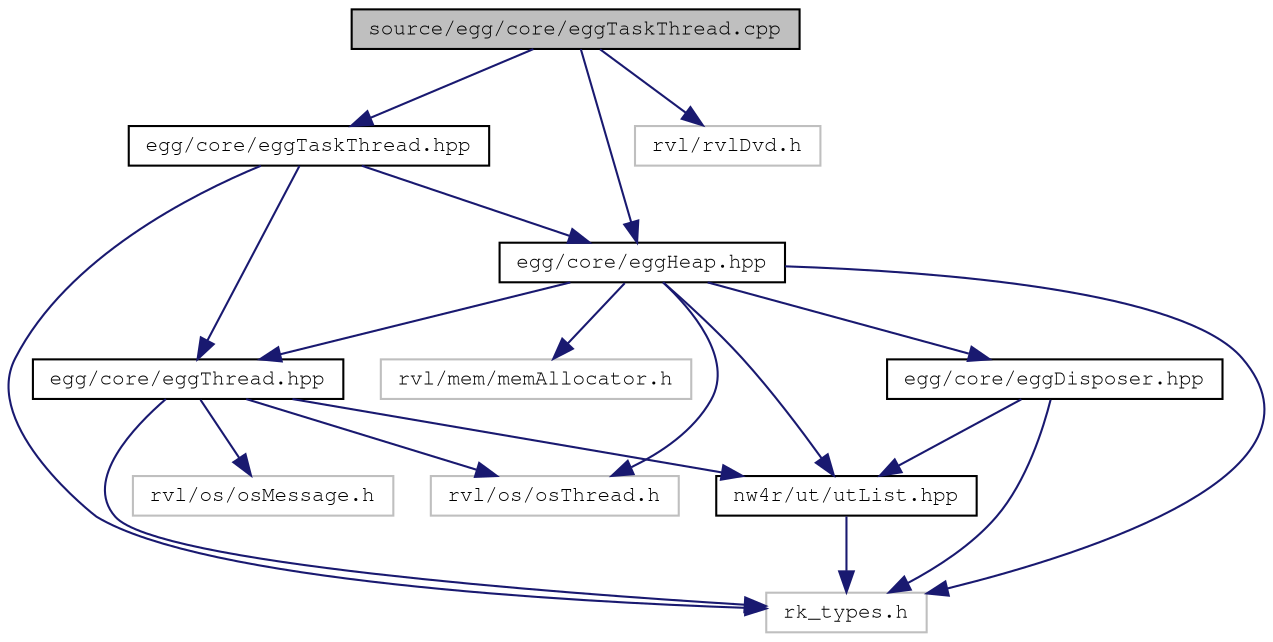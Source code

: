 digraph "source/egg/core/eggTaskThread.cpp"
{
 // LATEX_PDF_SIZE
  edge [fontname="FreeMono",fontsize="10",labelfontname="FreeMono",labelfontsize="10"];
  node [fontname="FreeMono",fontsize="10",shape=record];
  Node1 [label="source/egg/core/eggTaskThread.cpp",height=0.2,width=0.4,color="black", fillcolor="grey75", style="filled", fontcolor="black",tooltip="TODO."];
  Node1 -> Node2 [color="midnightblue",fontsize="10",style="solid",fontname="FreeMono"];
  Node2 [label="egg/core/eggHeap.hpp",height=0.2,width=0.4,color="black", fillcolor="white", style="filled",URL="$egg_heap_8hpp.html",tooltip="Base Heap class."];
  Node2 -> Node3 [color="midnightblue",fontsize="10",style="solid",fontname="FreeMono"];
  Node3 [label="egg/core/eggDisposer.hpp",height=0.2,width=0.4,color="black", fillcolor="white", style="filled",URL="$egg_disposer_8hpp.html",tooltip="Headers for EGG::Disposer."];
  Node3 -> Node4 [color="midnightblue",fontsize="10",style="solid",fontname="FreeMono"];
  Node4 [label="nw4r/ut/utList.hpp",height=0.2,width=0.4,color="black", fillcolor="white", style="filled",URL="$ut_list_8hpp_source.html",tooltip=" "];
  Node4 -> Node5 [color="midnightblue",fontsize="10",style="solid",fontname="FreeMono"];
  Node5 [label="rk_types.h",height=0.2,width=0.4,color="grey75", fillcolor="white", style="filled",tooltip=" "];
  Node3 -> Node5 [color="midnightblue",fontsize="10",style="solid",fontname="FreeMono"];
  Node2 -> Node4 [color="midnightblue",fontsize="10",style="solid",fontname="FreeMono"];
  Node2 -> Node5 [color="midnightblue",fontsize="10",style="solid",fontname="FreeMono"];
  Node2 -> Node6 [color="midnightblue",fontsize="10",style="solid",fontname="FreeMono"];
  Node6 [label="rvl/os/osThread.h",height=0.2,width=0.4,color="grey75", fillcolor="white", style="filled",tooltip=" "];
  Node2 -> Node7 [color="midnightblue",fontsize="10",style="solid",fontname="FreeMono"];
  Node7 [label="egg/core/eggThread.hpp",height=0.2,width=0.4,color="black", fillcolor="white", style="filled",URL="$egg_thread_8hpp.html",tooltip="Thread class for extending."];
  Node7 -> Node4 [color="midnightblue",fontsize="10",style="solid",fontname="FreeMono"];
  Node7 -> Node5 [color="midnightblue",fontsize="10",style="solid",fontname="FreeMono"];
  Node7 -> Node8 [color="midnightblue",fontsize="10",style="solid",fontname="FreeMono"];
  Node8 [label="rvl/os/osMessage.h",height=0.2,width=0.4,color="grey75", fillcolor="white", style="filled",tooltip=" "];
  Node7 -> Node6 [color="midnightblue",fontsize="10",style="solid",fontname="FreeMono"];
  Node2 -> Node9 [color="midnightblue",fontsize="10",style="solid",fontname="FreeMono"];
  Node9 [label="rvl/mem/memAllocator.h",height=0.2,width=0.4,color="grey75", fillcolor="white", style="filled",tooltip=" "];
  Node1 -> Node10 [color="midnightblue",fontsize="10",style="solid",fontname="FreeMono"];
  Node10 [label="egg/core/eggTaskThread.hpp",height=0.2,width=0.4,color="black", fillcolor="white", style="filled",URL="$egg_task_thread_8hpp.html",tooltip="TODO."];
  Node10 -> Node2 [color="midnightblue",fontsize="10",style="solid",fontname="FreeMono"];
  Node10 -> Node7 [color="midnightblue",fontsize="10",style="solid",fontname="FreeMono"];
  Node10 -> Node5 [color="midnightblue",fontsize="10",style="solid",fontname="FreeMono"];
  Node1 -> Node11 [color="midnightblue",fontsize="10",style="solid",fontname="FreeMono"];
  Node11 [label="rvl/rvlDvd.h",height=0.2,width=0.4,color="grey75", fillcolor="white", style="filled",tooltip=" "];
}
